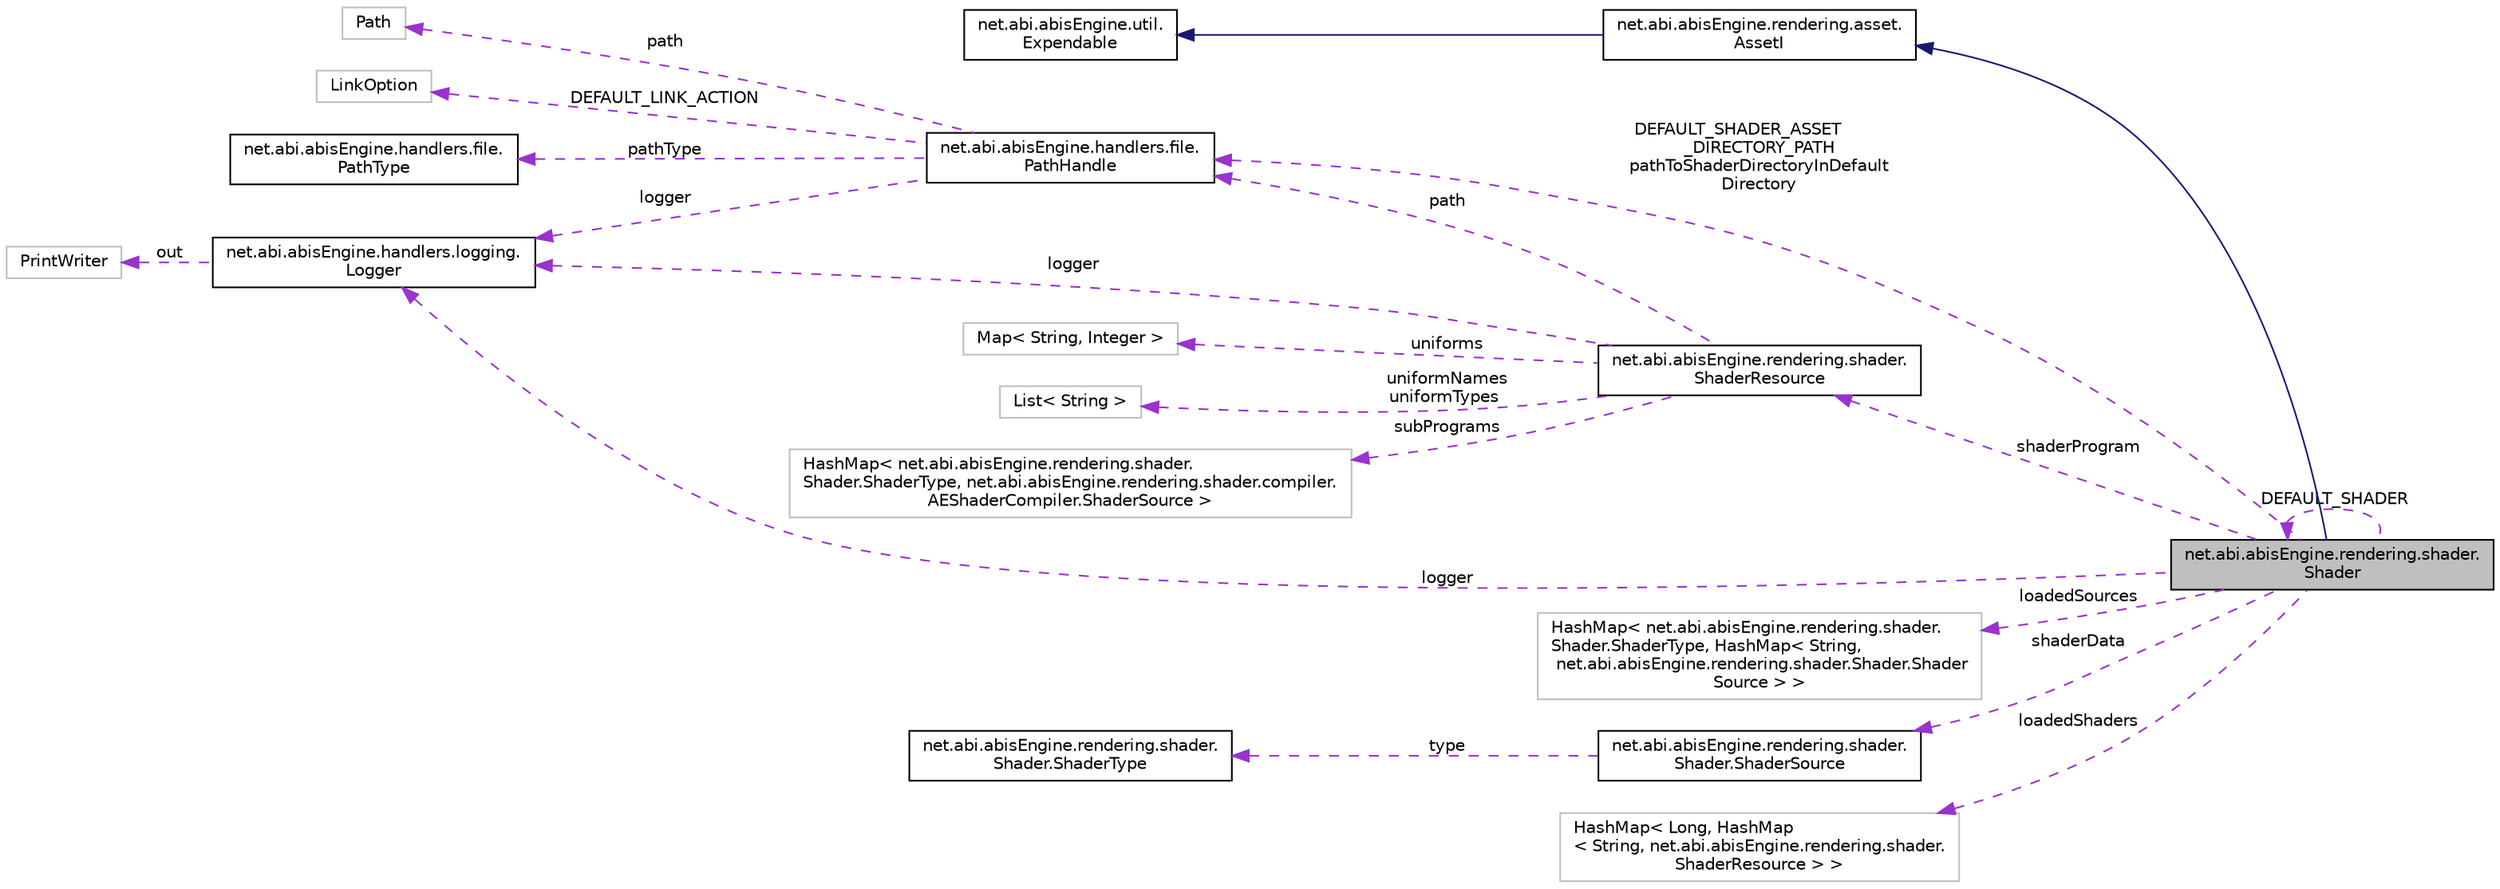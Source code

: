 digraph "net.abi.abisEngine.rendering.shader.Shader"
{
 // LATEX_PDF_SIZE
  edge [fontname="Helvetica",fontsize="10",labelfontname="Helvetica",labelfontsize="10"];
  node [fontname="Helvetica",fontsize="10",shape=record];
  rankdir="LR";
  Node1 [label="net.abi.abisEngine.rendering.shader.\lShader",height=0.2,width=0.4,color="black", fillcolor="grey75", style="filled", fontcolor="black",tooltip=" "];
  Node2 -> Node1 [dir="back",color="midnightblue",fontsize="10",style="solid",fontname="Helvetica"];
  Node2 [label="net.abi.abisEngine.rendering.asset.\lAssetI",height=0.2,width=0.4,color="black", fillcolor="white", style="filled",URL="$db/d3c/interfacenet_1_1abi_1_1abis_engine_1_1rendering_1_1asset_1_1_asset_i.html",tooltip=" "];
  Node3 -> Node2 [dir="back",color="midnightblue",fontsize="10",style="solid",fontname="Helvetica"];
  Node3 [label="net.abi.abisEngine.util.\lExpendable",height=0.2,width=0.4,color="black", fillcolor="white", style="filled",URL="$dd/d27/interfacenet_1_1abi_1_1abis_engine_1_1util_1_1_expendable.html",tooltip=" "];
  Node4 -> Node1 [dir="back",color="darkorchid3",fontsize="10",style="dashed",label=" shaderProgram" ,fontname="Helvetica"];
  Node4 [label="net.abi.abisEngine.rendering.shader.\lShaderResource",height=0.2,width=0.4,color="black", fillcolor="white", style="filled",URL="$d7/d77/classnet_1_1abi_1_1abis_engine_1_1rendering_1_1shader_1_1_shader_resource.html",tooltip=" "];
  Node5 -> Node4 [dir="back",color="darkorchid3",fontsize="10",style="dashed",label=" uniformNames\nuniformTypes" ,fontname="Helvetica"];
  Node5 [label="List\< String \>",height=0.2,width=0.4,color="grey75", fillcolor="white", style="filled",tooltip=" "];
  Node6 -> Node4 [dir="back",color="darkorchid3",fontsize="10",style="dashed",label=" path" ,fontname="Helvetica"];
  Node6 [label="net.abi.abisEngine.handlers.file.\lPathHandle",height=0.2,width=0.4,color="black", fillcolor="white", style="filled",URL="$d6/d9e/classnet_1_1abi_1_1abis_engine_1_1handlers_1_1file_1_1_path_handle.html",tooltip=" "];
  Node7 -> Node6 [dir="back",color="darkorchid3",fontsize="10",style="dashed",label=" DEFAULT_LINK_ACTION" ,fontname="Helvetica"];
  Node7 [label="LinkOption",height=0.2,width=0.4,color="grey75", fillcolor="white", style="filled",tooltip=" "];
  Node8 -> Node6 [dir="back",color="darkorchid3",fontsize="10",style="dashed",label=" pathType" ,fontname="Helvetica"];
  Node8 [label="net.abi.abisEngine.handlers.file.\lPathType",height=0.2,width=0.4,color="black", fillcolor="white", style="filled",URL="$de/dc8/enumnet_1_1abi_1_1abis_engine_1_1handlers_1_1file_1_1_path_type.html",tooltip=" "];
  Node9 -> Node6 [dir="back",color="darkorchid3",fontsize="10",style="dashed",label=" path" ,fontname="Helvetica"];
  Node9 [label="Path",height=0.2,width=0.4,color="grey75", fillcolor="white", style="filled",tooltip=" "];
  Node10 -> Node6 [dir="back",color="darkorchid3",fontsize="10",style="dashed",label=" logger" ,fontname="Helvetica"];
  Node10 [label="net.abi.abisEngine.handlers.logging.\lLogger",height=0.2,width=0.4,color="black", fillcolor="white", style="filled",URL="$d1/d70/classnet_1_1abi_1_1abis_engine_1_1handlers_1_1logging_1_1_logger.html",tooltip=" "];
  Node11 -> Node10 [dir="back",color="darkorchid3",fontsize="10",style="dashed",label=" out" ,fontname="Helvetica"];
  Node11 [label="PrintWriter",height=0.2,width=0.4,color="grey75", fillcolor="white", style="filled",tooltip=" "];
  Node12 -> Node4 [dir="back",color="darkorchid3",fontsize="10",style="dashed",label=" uniforms" ,fontname="Helvetica"];
  Node12 [label="Map\< String, Integer \>",height=0.2,width=0.4,color="grey75", fillcolor="white", style="filled",tooltip=" "];
  Node10 -> Node4 [dir="back",color="darkorchid3",fontsize="10",style="dashed",label=" logger" ,fontname="Helvetica"];
  Node13 -> Node4 [dir="back",color="darkorchid3",fontsize="10",style="dashed",label=" subPrograms" ,fontname="Helvetica"];
  Node13 [label="HashMap\< net.abi.abisEngine.rendering.shader.\lShader.ShaderType, net.abi.abisEngine.rendering.shader.compiler.\lAEShaderCompiler.ShaderSource \>",height=0.2,width=0.4,color="grey75", fillcolor="white", style="filled",tooltip=" "];
  Node6 -> Node1 [dir="back",color="darkorchid3",fontsize="10",style="dashed",label=" DEFAULT_SHADER_ASSET\l_DIRECTORY_PATH\npathToShaderDirectoryInDefault\lDirectory" ,fontname="Helvetica"];
  Node14 -> Node1 [dir="back",color="darkorchid3",fontsize="10",style="dashed",label=" loadedSources" ,fontname="Helvetica"];
  Node14 [label="HashMap\< net.abi.abisEngine.rendering.shader.\lShader.ShaderType, HashMap\< String,\l net.abi.abisEngine.rendering.shader.Shader.Shader\lSource \> \>",height=0.2,width=0.4,color="grey75", fillcolor="white", style="filled",tooltip=" "];
  Node15 -> Node1 [dir="back",color="darkorchid3",fontsize="10",style="dashed",label=" shaderData" ,fontname="Helvetica"];
  Node15 [label="net.abi.abisEngine.rendering.shader.\lShader.ShaderSource",height=0.2,width=0.4,color="black", fillcolor="white", style="filled",URL="$d3/d62/classnet_1_1abi_1_1abis_engine_1_1rendering_1_1shader_1_1_shader_1_1_shader_source.html",tooltip=" "];
  Node16 -> Node15 [dir="back",color="darkorchid3",fontsize="10",style="dashed",label=" type" ,fontname="Helvetica"];
  Node16 [label="net.abi.abisEngine.rendering.shader.\lShader.ShaderType",height=0.2,width=0.4,color="black", fillcolor="white", style="filled",URL="$dc/df4/enumnet_1_1abi_1_1abis_engine_1_1rendering_1_1shader_1_1_shader_1_1_shader_type.html",tooltip=" "];
  Node10 -> Node1 [dir="back",color="darkorchid3",fontsize="10",style="dashed",label=" logger" ,fontname="Helvetica"];
  Node1 -> Node1 [dir="back",color="darkorchid3",fontsize="10",style="dashed",label=" DEFAULT_SHADER" ,fontname="Helvetica"];
  Node17 -> Node1 [dir="back",color="darkorchid3",fontsize="10",style="dashed",label=" loadedShaders" ,fontname="Helvetica"];
  Node17 [label="HashMap\< Long, HashMap\l\< String, net.abi.abisEngine.rendering.shader.\lShaderResource \> \>",height=0.2,width=0.4,color="grey75", fillcolor="white", style="filled",tooltip=" "];
}
